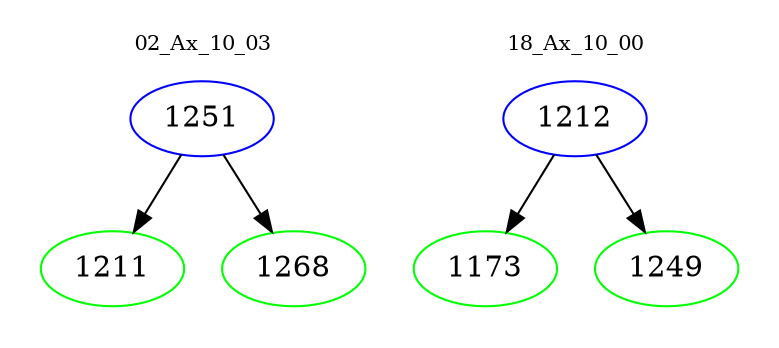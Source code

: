 digraph{
subgraph cluster_0 {
color = white
label = "02_Ax_10_03";
fontsize=10;
T0_1251 [label="1251", color="blue"]
T0_1251 -> T0_1211 [color="black"]
T0_1211 [label="1211", color="green"]
T0_1251 -> T0_1268 [color="black"]
T0_1268 [label="1268", color="green"]
}
subgraph cluster_1 {
color = white
label = "18_Ax_10_00";
fontsize=10;
T1_1212 [label="1212", color="blue"]
T1_1212 -> T1_1173 [color="black"]
T1_1173 [label="1173", color="green"]
T1_1212 -> T1_1249 [color="black"]
T1_1249 [label="1249", color="green"]
}
}
